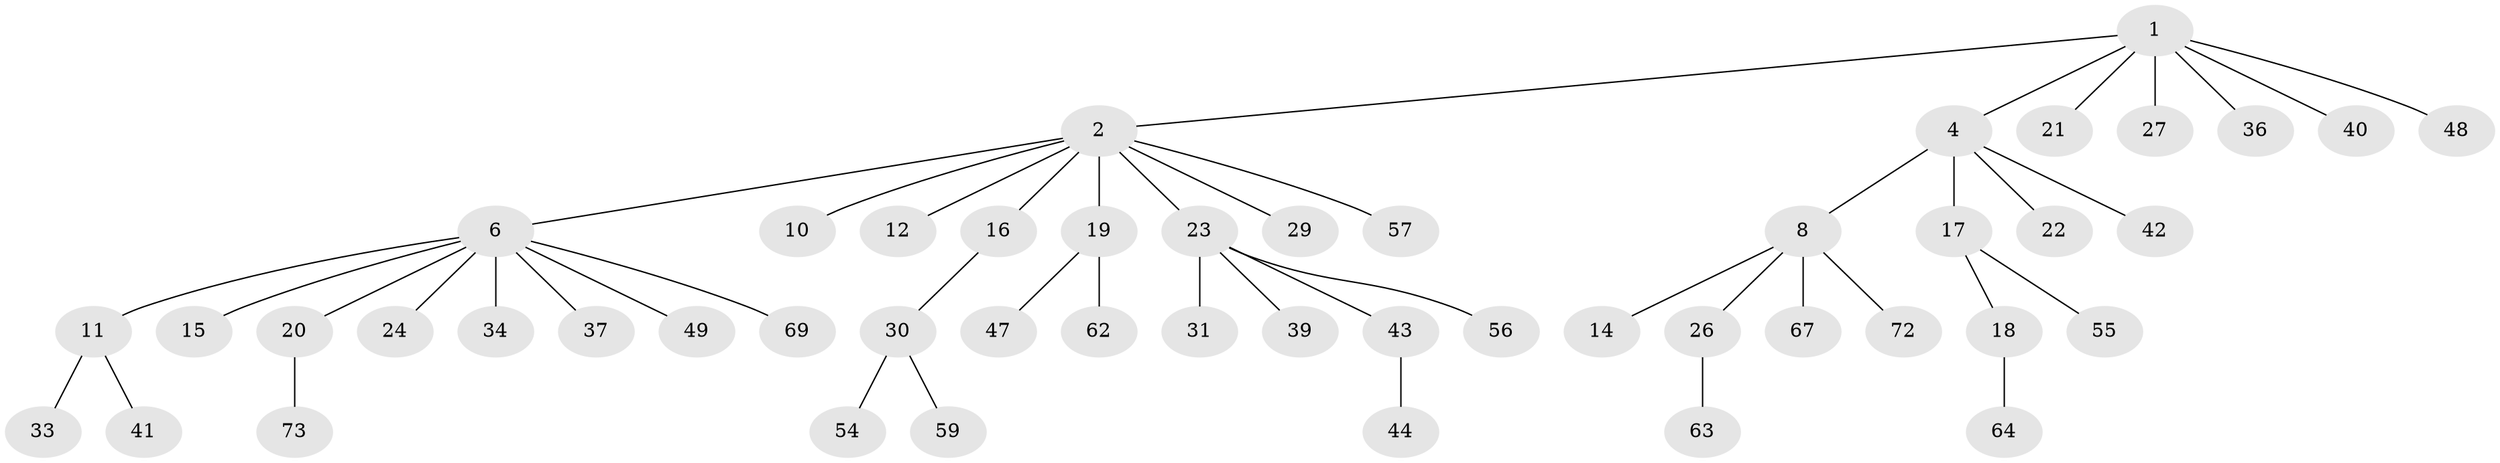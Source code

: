 // Generated by graph-tools (version 1.1) at 2025/24/03/03/25 07:24:07]
// undirected, 49 vertices, 48 edges
graph export_dot {
graph [start="1"]
  node [color=gray90,style=filled];
  1 [super="+5"];
  2 [super="+3"];
  4 [super="+7"];
  6 [super="+9"];
  8 [super="+13"];
  10;
  11;
  12 [super="+52"];
  14;
  15;
  16;
  17;
  18 [super="+65"];
  19 [super="+28"];
  20 [super="+25"];
  21 [super="+61"];
  22 [super="+35"];
  23 [super="+50"];
  24;
  26 [super="+38"];
  27 [super="+32"];
  29 [super="+74"];
  30 [super="+46"];
  31 [super="+76"];
  33 [super="+71"];
  34 [super="+45"];
  36;
  37;
  39;
  40 [super="+60"];
  41;
  42;
  43 [super="+51"];
  44 [super="+53"];
  47;
  48;
  49;
  54;
  55 [super="+75"];
  56;
  57 [super="+58"];
  59;
  62 [super="+66"];
  63;
  64 [super="+68"];
  67;
  69 [super="+70"];
  72;
  73;
  1 -- 2;
  1 -- 4;
  1 -- 21;
  1 -- 27;
  1 -- 36;
  1 -- 40;
  1 -- 48;
  2 -- 19;
  2 -- 23;
  2 -- 29;
  2 -- 16;
  2 -- 6;
  2 -- 57;
  2 -- 10;
  2 -- 12;
  4 -- 8;
  4 -- 17;
  4 -- 42;
  4 -- 22;
  6 -- 20;
  6 -- 24;
  6 -- 34;
  6 -- 69;
  6 -- 49;
  6 -- 37;
  6 -- 11;
  6 -- 15;
  8 -- 67;
  8 -- 72;
  8 -- 26;
  8 -- 14;
  11 -- 33;
  11 -- 41;
  16 -- 30;
  17 -- 18;
  17 -- 55;
  18 -- 64;
  19 -- 47;
  19 -- 62;
  20 -- 73;
  23 -- 31;
  23 -- 39;
  23 -- 43;
  23 -- 56;
  26 -- 63;
  30 -- 54;
  30 -- 59;
  43 -- 44;
}
